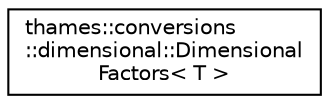 digraph "Graphical Class Hierarchy"
{
 // LATEX_PDF_SIZE
  edge [fontname="Helvetica",fontsize="10",labelfontname="Helvetica",labelfontsize="10"];
  node [fontname="Helvetica",fontsize="10",shape=record];
  rankdir="LR";
  Node0 [label="thames::conversions\l::dimensional::Dimensional\lFactors\< T \>",height=0.2,width=0.4,color="black", fillcolor="white", style="filled",URL="$structthames_1_1conversions_1_1dimensional_1_1DimensionalFactors.html",tooltip="Structure to contain factors for (non)dimensionalisation of Cartesian states."];
}
